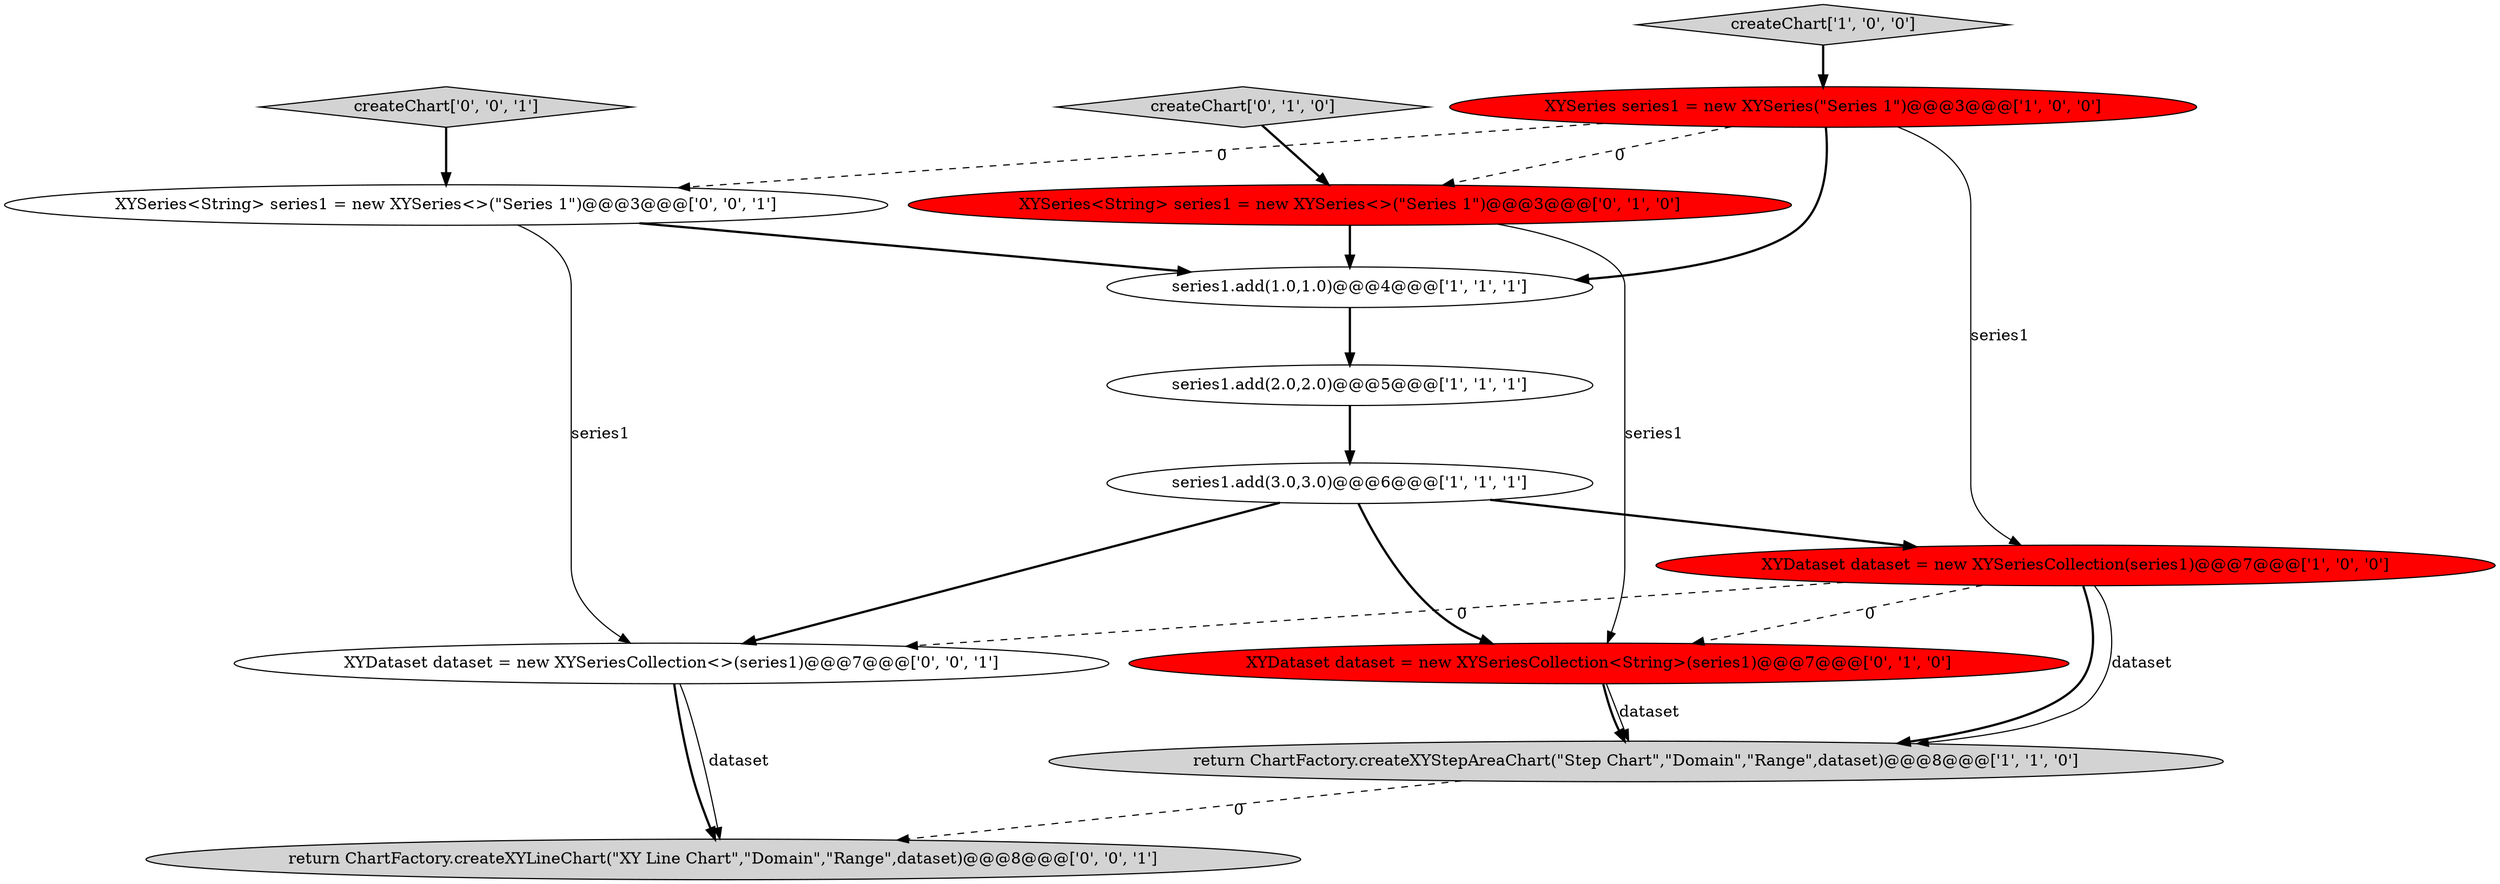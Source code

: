 digraph {
13 [style = filled, label = "return ChartFactory.createXYLineChart(\"XY Line Chart\",\"Domain\",\"Range\",dataset)@@@8@@@['0', '0', '1']", fillcolor = lightgray, shape = ellipse image = "AAA0AAABBB3BBB"];
10 [style = filled, label = "createChart['0', '0', '1']", fillcolor = lightgray, shape = diamond image = "AAA0AAABBB3BBB"];
0 [style = filled, label = "series1.add(3.0,3.0)@@@6@@@['1', '1', '1']", fillcolor = white, shape = ellipse image = "AAA0AAABBB1BBB"];
2 [style = filled, label = "XYDataset dataset = new XYSeriesCollection(series1)@@@7@@@['1', '0', '0']", fillcolor = red, shape = ellipse image = "AAA1AAABBB1BBB"];
1 [style = filled, label = "series1.add(1.0,1.0)@@@4@@@['1', '1', '1']", fillcolor = white, shape = ellipse image = "AAA0AAABBB1BBB"];
9 [style = filled, label = "XYDataset dataset = new XYSeriesCollection<String>(series1)@@@7@@@['0', '1', '0']", fillcolor = red, shape = ellipse image = "AAA1AAABBB2BBB"];
12 [style = filled, label = "XYSeries<String> series1 = new XYSeries<>(\"Series 1\")@@@3@@@['0', '0', '1']", fillcolor = white, shape = ellipse image = "AAA0AAABBB3BBB"];
7 [style = filled, label = "createChart['0', '1', '0']", fillcolor = lightgray, shape = diamond image = "AAA0AAABBB2BBB"];
6 [style = filled, label = "series1.add(2.0,2.0)@@@5@@@['1', '1', '1']", fillcolor = white, shape = ellipse image = "AAA0AAABBB1BBB"];
11 [style = filled, label = "XYDataset dataset = new XYSeriesCollection<>(series1)@@@7@@@['0', '0', '1']", fillcolor = white, shape = ellipse image = "AAA0AAABBB3BBB"];
8 [style = filled, label = "XYSeries<String> series1 = new XYSeries<>(\"Series 1\")@@@3@@@['0', '1', '0']", fillcolor = red, shape = ellipse image = "AAA1AAABBB2BBB"];
5 [style = filled, label = "XYSeries series1 = new XYSeries(\"Series 1\")@@@3@@@['1', '0', '0']", fillcolor = red, shape = ellipse image = "AAA1AAABBB1BBB"];
3 [style = filled, label = "return ChartFactory.createXYStepAreaChart(\"Step Chart\",\"Domain\",\"Range\",dataset)@@@8@@@['1', '1', '0']", fillcolor = lightgray, shape = ellipse image = "AAA0AAABBB1BBB"];
4 [style = filled, label = "createChart['1', '0', '0']", fillcolor = lightgray, shape = diamond image = "AAA0AAABBB1BBB"];
11->13 [style = solid, label="dataset"];
0->9 [style = bold, label=""];
5->12 [style = dashed, label="0"];
9->3 [style = solid, label="dataset"];
8->9 [style = solid, label="series1"];
2->3 [style = bold, label=""];
0->2 [style = bold, label=""];
0->11 [style = bold, label=""];
6->0 [style = bold, label=""];
7->8 [style = bold, label=""];
12->1 [style = bold, label=""];
5->2 [style = solid, label="series1"];
3->13 [style = dashed, label="0"];
12->11 [style = solid, label="series1"];
8->1 [style = bold, label=""];
5->1 [style = bold, label=""];
1->6 [style = bold, label=""];
2->9 [style = dashed, label="0"];
10->12 [style = bold, label=""];
11->13 [style = bold, label=""];
5->8 [style = dashed, label="0"];
9->3 [style = bold, label=""];
2->11 [style = dashed, label="0"];
2->3 [style = solid, label="dataset"];
4->5 [style = bold, label=""];
}
